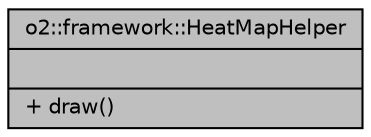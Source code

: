 digraph "o2::framework::HeatMapHelper"
{
 // INTERACTIVE_SVG=YES
  bgcolor="transparent";
  edge [fontname="Helvetica",fontsize="10",labelfontname="Helvetica",labelfontsize="10"];
  node [fontname="Helvetica",fontsize="10",shape=record];
  Node1 [label="{o2::framework::HeatMapHelper\n||+ draw()\l}",height=0.2,width=0.4,color="black", fillcolor="grey75", style="filled" fontcolor="black"];
}
